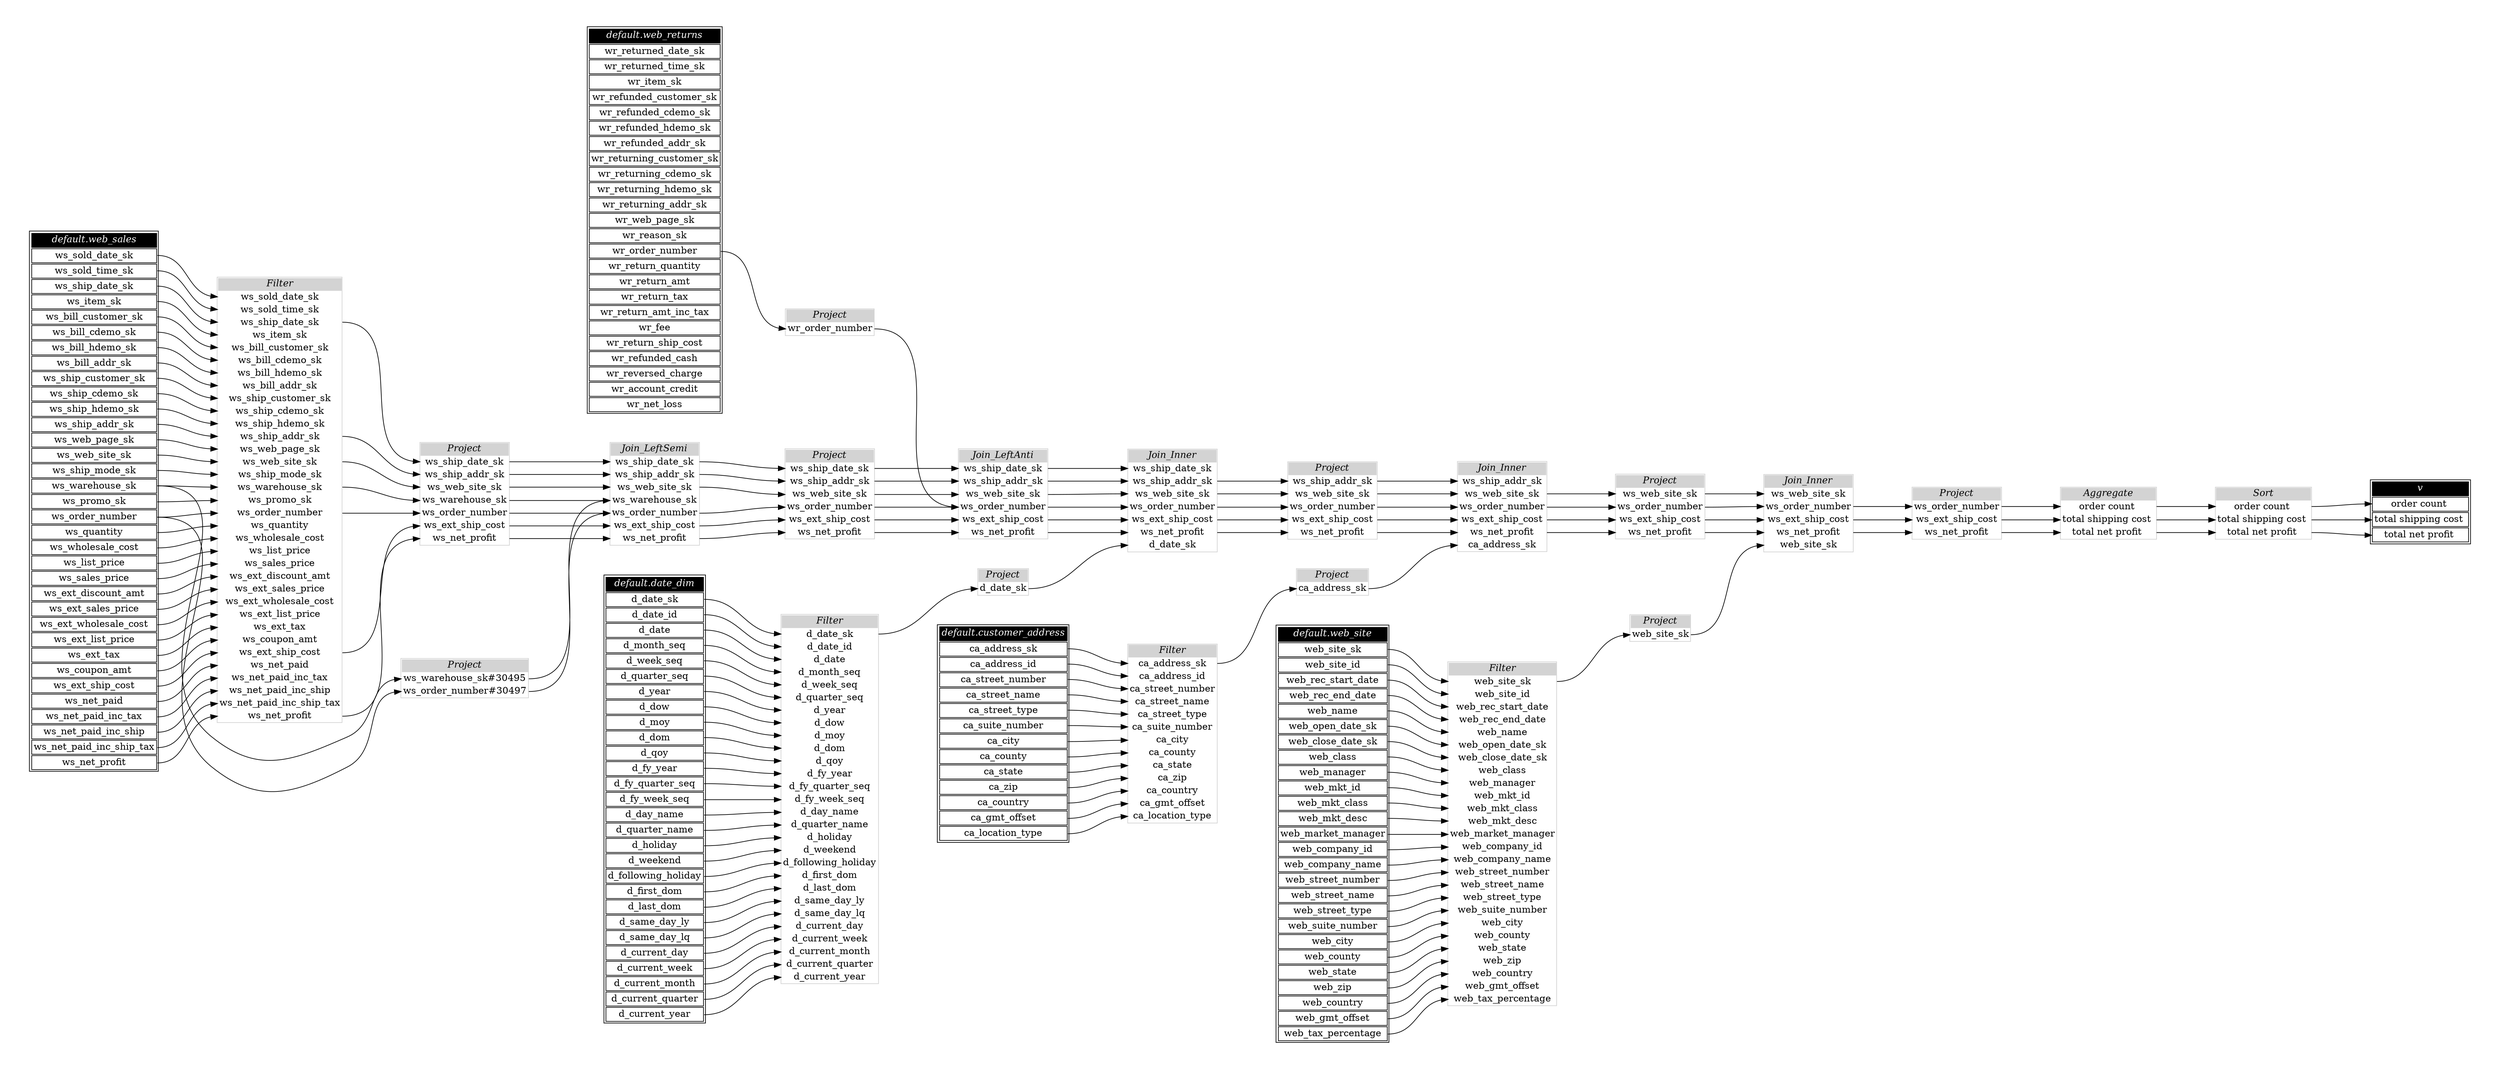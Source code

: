 // Automatically generated by TPCDSFlowTestSuite


digraph {
  graph [pad="0.5" nodesep="0.5" ranksep="1" fontname="Helvetica" rankdir=LR];
  node [shape=plaintext]

  
"Aggregate_737edda" [label=<
<table color="lightgray" border="1" cellborder="0" cellspacing="0">
  <tr><td bgcolor="lightgray" port="nodeName"><i>Aggregate</i></td></tr>
  <tr><td port="0">order count </td></tr>
<tr><td port="1">total shipping cost </td></tr>
<tr><td port="2">total net profit </td></tr>
</table>>];
     

"Filter_0449969" [label=<
<table color="lightgray" border="1" cellborder="0" cellspacing="0">
  <tr><td bgcolor="lightgray" port="nodeName"><i>Filter</i></td></tr>
  <tr><td port="0">d_date_sk</td></tr>
<tr><td port="1">d_date_id</td></tr>
<tr><td port="2">d_date</td></tr>
<tr><td port="3">d_month_seq</td></tr>
<tr><td port="4">d_week_seq</td></tr>
<tr><td port="5">d_quarter_seq</td></tr>
<tr><td port="6">d_year</td></tr>
<tr><td port="7">d_dow</td></tr>
<tr><td port="8">d_moy</td></tr>
<tr><td port="9">d_dom</td></tr>
<tr><td port="10">d_qoy</td></tr>
<tr><td port="11">d_fy_year</td></tr>
<tr><td port="12">d_fy_quarter_seq</td></tr>
<tr><td port="13">d_fy_week_seq</td></tr>
<tr><td port="14">d_day_name</td></tr>
<tr><td port="15">d_quarter_name</td></tr>
<tr><td port="16">d_holiday</td></tr>
<tr><td port="17">d_weekend</td></tr>
<tr><td port="18">d_following_holiday</td></tr>
<tr><td port="19">d_first_dom</td></tr>
<tr><td port="20">d_last_dom</td></tr>
<tr><td port="21">d_same_day_ly</td></tr>
<tr><td port="22">d_same_day_lq</td></tr>
<tr><td port="23">d_current_day</td></tr>
<tr><td port="24">d_current_week</td></tr>
<tr><td port="25">d_current_month</td></tr>
<tr><td port="26">d_current_quarter</td></tr>
<tr><td port="27">d_current_year</td></tr>
</table>>];
     

"Filter_47fe2cb" [label=<
<table color="lightgray" border="1" cellborder="0" cellspacing="0">
  <tr><td bgcolor="lightgray" port="nodeName"><i>Filter</i></td></tr>
  <tr><td port="0">ca_address_sk</td></tr>
<tr><td port="1">ca_address_id</td></tr>
<tr><td port="2">ca_street_number</td></tr>
<tr><td port="3">ca_street_name</td></tr>
<tr><td port="4">ca_street_type</td></tr>
<tr><td port="5">ca_suite_number</td></tr>
<tr><td port="6">ca_city</td></tr>
<tr><td port="7">ca_county</td></tr>
<tr><td port="8">ca_state</td></tr>
<tr><td port="9">ca_zip</td></tr>
<tr><td port="10">ca_country</td></tr>
<tr><td port="11">ca_gmt_offset</td></tr>
<tr><td port="12">ca_location_type</td></tr>
</table>>];
     

"Filter_b1f68f3" [label=<
<table color="lightgray" border="1" cellborder="0" cellspacing="0">
  <tr><td bgcolor="lightgray" port="nodeName"><i>Filter</i></td></tr>
  <tr><td port="0">ws_sold_date_sk</td></tr>
<tr><td port="1">ws_sold_time_sk</td></tr>
<tr><td port="2">ws_ship_date_sk</td></tr>
<tr><td port="3">ws_item_sk</td></tr>
<tr><td port="4">ws_bill_customer_sk</td></tr>
<tr><td port="5">ws_bill_cdemo_sk</td></tr>
<tr><td port="6">ws_bill_hdemo_sk</td></tr>
<tr><td port="7">ws_bill_addr_sk</td></tr>
<tr><td port="8">ws_ship_customer_sk</td></tr>
<tr><td port="9">ws_ship_cdemo_sk</td></tr>
<tr><td port="10">ws_ship_hdemo_sk</td></tr>
<tr><td port="11">ws_ship_addr_sk</td></tr>
<tr><td port="12">ws_web_page_sk</td></tr>
<tr><td port="13">ws_web_site_sk</td></tr>
<tr><td port="14">ws_ship_mode_sk</td></tr>
<tr><td port="15">ws_warehouse_sk</td></tr>
<tr><td port="16">ws_promo_sk</td></tr>
<tr><td port="17">ws_order_number</td></tr>
<tr><td port="18">ws_quantity</td></tr>
<tr><td port="19">ws_wholesale_cost</td></tr>
<tr><td port="20">ws_list_price</td></tr>
<tr><td port="21">ws_sales_price</td></tr>
<tr><td port="22">ws_ext_discount_amt</td></tr>
<tr><td port="23">ws_ext_sales_price</td></tr>
<tr><td port="24">ws_ext_wholesale_cost</td></tr>
<tr><td port="25">ws_ext_list_price</td></tr>
<tr><td port="26">ws_ext_tax</td></tr>
<tr><td port="27">ws_coupon_amt</td></tr>
<tr><td port="28">ws_ext_ship_cost</td></tr>
<tr><td port="29">ws_net_paid</td></tr>
<tr><td port="30">ws_net_paid_inc_tax</td></tr>
<tr><td port="31">ws_net_paid_inc_ship</td></tr>
<tr><td port="32">ws_net_paid_inc_ship_tax</td></tr>
<tr><td port="33">ws_net_profit</td></tr>
</table>>];
     

"Filter_ef8fd68" [label=<
<table color="lightgray" border="1" cellborder="0" cellspacing="0">
  <tr><td bgcolor="lightgray" port="nodeName"><i>Filter</i></td></tr>
  <tr><td port="0">web_site_sk</td></tr>
<tr><td port="1">web_site_id</td></tr>
<tr><td port="2">web_rec_start_date</td></tr>
<tr><td port="3">web_rec_end_date</td></tr>
<tr><td port="4">web_name</td></tr>
<tr><td port="5">web_open_date_sk</td></tr>
<tr><td port="6">web_close_date_sk</td></tr>
<tr><td port="7">web_class</td></tr>
<tr><td port="8">web_manager</td></tr>
<tr><td port="9">web_mkt_id</td></tr>
<tr><td port="10">web_mkt_class</td></tr>
<tr><td port="11">web_mkt_desc</td></tr>
<tr><td port="12">web_market_manager</td></tr>
<tr><td port="13">web_company_id</td></tr>
<tr><td port="14">web_company_name</td></tr>
<tr><td port="15">web_street_number</td></tr>
<tr><td port="16">web_street_name</td></tr>
<tr><td port="17">web_street_type</td></tr>
<tr><td port="18">web_suite_number</td></tr>
<tr><td port="19">web_city</td></tr>
<tr><td port="20">web_county</td></tr>
<tr><td port="21">web_state</td></tr>
<tr><td port="22">web_zip</td></tr>
<tr><td port="23">web_country</td></tr>
<tr><td port="24">web_gmt_offset</td></tr>
<tr><td port="25">web_tax_percentage</td></tr>
</table>>];
     

"Join_Inner_21f6013" [label=<
<table color="lightgray" border="1" cellborder="0" cellspacing="0">
  <tr><td bgcolor="lightgray" port="nodeName"><i>Join_Inner</i></td></tr>
  <tr><td port="0">ws_ship_addr_sk</td></tr>
<tr><td port="1">ws_web_site_sk</td></tr>
<tr><td port="2">ws_order_number</td></tr>
<tr><td port="3">ws_ext_ship_cost</td></tr>
<tr><td port="4">ws_net_profit</td></tr>
<tr><td port="5">ca_address_sk</td></tr>
</table>>];
     

"Join_Inner_3368eac" [label=<
<table color="lightgray" border="1" cellborder="0" cellspacing="0">
  <tr><td bgcolor="lightgray" port="nodeName"><i>Join_Inner</i></td></tr>
  <tr><td port="0">ws_ship_date_sk</td></tr>
<tr><td port="1">ws_ship_addr_sk</td></tr>
<tr><td port="2">ws_web_site_sk</td></tr>
<tr><td port="3">ws_order_number</td></tr>
<tr><td port="4">ws_ext_ship_cost</td></tr>
<tr><td port="5">ws_net_profit</td></tr>
<tr><td port="6">d_date_sk</td></tr>
</table>>];
     

"Join_Inner_548ef70" [label=<
<table color="lightgray" border="1" cellborder="0" cellspacing="0">
  <tr><td bgcolor="lightgray" port="nodeName"><i>Join_Inner</i></td></tr>
  <tr><td port="0">ws_web_site_sk</td></tr>
<tr><td port="1">ws_order_number</td></tr>
<tr><td port="2">ws_ext_ship_cost</td></tr>
<tr><td port="3">ws_net_profit</td></tr>
<tr><td port="4">web_site_sk</td></tr>
</table>>];
     

"Join_LeftAnti_734d186" [label=<
<table color="lightgray" border="1" cellborder="0" cellspacing="0">
  <tr><td bgcolor="lightgray" port="nodeName"><i>Join_LeftAnti</i></td></tr>
  <tr><td port="0">ws_ship_date_sk</td></tr>
<tr><td port="1">ws_ship_addr_sk</td></tr>
<tr><td port="2">ws_web_site_sk</td></tr>
<tr><td port="3">ws_order_number</td></tr>
<tr><td port="4">ws_ext_ship_cost</td></tr>
<tr><td port="5">ws_net_profit</td></tr>
</table>>];
     

"Join_LeftSemi_a3b9c2b" [label=<
<table color="lightgray" border="1" cellborder="0" cellspacing="0">
  <tr><td bgcolor="lightgray" port="nodeName"><i>Join_LeftSemi</i></td></tr>
  <tr><td port="0">ws_ship_date_sk</td></tr>
<tr><td port="1">ws_ship_addr_sk</td></tr>
<tr><td port="2">ws_web_site_sk</td></tr>
<tr><td port="3">ws_warehouse_sk</td></tr>
<tr><td port="4">ws_order_number</td></tr>
<tr><td port="5">ws_ext_ship_cost</td></tr>
<tr><td port="6">ws_net_profit</td></tr>
</table>>];
     

"Project_1a2ad7e" [label=<
<table color="lightgray" border="1" cellborder="0" cellspacing="0">
  <tr><td bgcolor="lightgray" port="nodeName"><i>Project</i></td></tr>
  <tr><td port="0">ws_order_number</td></tr>
<tr><td port="1">ws_ext_ship_cost</td></tr>
<tr><td port="2">ws_net_profit</td></tr>
</table>>];
     

"Project_24406ef" [label=<
<table color="lightgray" border="1" cellborder="0" cellspacing="0">
  <tr><td bgcolor="lightgray" port="nodeName"><i>Project</i></td></tr>
  <tr><td port="0">wr_order_number</td></tr>
</table>>];
     

"Project_5444586" [label=<
<table color="lightgray" border="1" cellborder="0" cellspacing="0">
  <tr><td bgcolor="lightgray" port="nodeName"><i>Project</i></td></tr>
  <tr><td port="0">ws_web_site_sk</td></tr>
<tr><td port="1">ws_order_number</td></tr>
<tr><td port="2">ws_ext_ship_cost</td></tr>
<tr><td port="3">ws_net_profit</td></tr>
</table>>];
     

"Project_968b8a4" [label=<
<table color="lightgray" border="1" cellborder="0" cellspacing="0">
  <tr><td bgcolor="lightgray" port="nodeName"><i>Project</i></td></tr>
  <tr><td port="0">d_date_sk</td></tr>
</table>>];
     

"Project_9c0c916" [label=<
<table color="lightgray" border="1" cellborder="0" cellspacing="0">
  <tr><td bgcolor="lightgray" port="nodeName"><i>Project</i></td></tr>
  <tr><td port="0">ws_warehouse_sk#30495</td></tr>
<tr><td port="1">ws_order_number#30497</td></tr>
</table>>];
     

"Project_a410b3b" [label=<
<table color="lightgray" border="1" cellborder="0" cellspacing="0">
  <tr><td bgcolor="lightgray" port="nodeName"><i>Project</i></td></tr>
  <tr><td port="0">ws_ship_date_sk</td></tr>
<tr><td port="1">ws_ship_addr_sk</td></tr>
<tr><td port="2">ws_web_site_sk</td></tr>
<tr><td port="3">ws_order_number</td></tr>
<tr><td port="4">ws_ext_ship_cost</td></tr>
<tr><td port="5">ws_net_profit</td></tr>
</table>>];
     

"Project_cb6af01" [label=<
<table color="lightgray" border="1" cellborder="0" cellspacing="0">
  <tr><td bgcolor="lightgray" port="nodeName"><i>Project</i></td></tr>
  <tr><td port="0">web_site_sk</td></tr>
</table>>];
     

"Project_d23c02d" [label=<
<table color="lightgray" border="1" cellborder="0" cellspacing="0">
  <tr><td bgcolor="lightgray" port="nodeName"><i>Project</i></td></tr>
  <tr><td port="0">ws_ship_addr_sk</td></tr>
<tr><td port="1">ws_web_site_sk</td></tr>
<tr><td port="2">ws_order_number</td></tr>
<tr><td port="3">ws_ext_ship_cost</td></tr>
<tr><td port="4">ws_net_profit</td></tr>
</table>>];
     

"Project_ea14044" [label=<
<table color="lightgray" border="1" cellborder="0" cellspacing="0">
  <tr><td bgcolor="lightgray" port="nodeName"><i>Project</i></td></tr>
  <tr><td port="0">ca_address_sk</td></tr>
</table>>];
     

"Project_f7e9bf8" [label=<
<table color="lightgray" border="1" cellborder="0" cellspacing="0">
  <tr><td bgcolor="lightgray" port="nodeName"><i>Project</i></td></tr>
  <tr><td port="0">ws_ship_date_sk</td></tr>
<tr><td port="1">ws_ship_addr_sk</td></tr>
<tr><td port="2">ws_web_site_sk</td></tr>
<tr><td port="3">ws_warehouse_sk</td></tr>
<tr><td port="4">ws_order_number</td></tr>
<tr><td port="5">ws_ext_ship_cost</td></tr>
<tr><td port="6">ws_net_profit</td></tr>
</table>>];
     

"Sort_cd1dcaf" [label=<
<table color="lightgray" border="1" cellborder="0" cellspacing="0">
  <tr><td bgcolor="lightgray" port="nodeName"><i>Sort</i></td></tr>
  <tr><td port="0">order count </td></tr>
<tr><td port="1">total shipping cost </td></tr>
<tr><td port="2">total net profit </td></tr>
</table>>];
     

"default.customer_address" [color="black" label=<
<table>
  <tr><td bgcolor="black" port="nodeName"><i><font color="white">default.customer_address</font></i></td></tr>
  <tr><td port="0">ca_address_sk</td></tr>
<tr><td port="1">ca_address_id</td></tr>
<tr><td port="2">ca_street_number</td></tr>
<tr><td port="3">ca_street_name</td></tr>
<tr><td port="4">ca_street_type</td></tr>
<tr><td port="5">ca_suite_number</td></tr>
<tr><td port="6">ca_city</td></tr>
<tr><td port="7">ca_county</td></tr>
<tr><td port="8">ca_state</td></tr>
<tr><td port="9">ca_zip</td></tr>
<tr><td port="10">ca_country</td></tr>
<tr><td port="11">ca_gmt_offset</td></tr>
<tr><td port="12">ca_location_type</td></tr>
</table>>];
     

"default.date_dim" [color="black" label=<
<table>
  <tr><td bgcolor="black" port="nodeName"><i><font color="white">default.date_dim</font></i></td></tr>
  <tr><td port="0">d_date_sk</td></tr>
<tr><td port="1">d_date_id</td></tr>
<tr><td port="2">d_date</td></tr>
<tr><td port="3">d_month_seq</td></tr>
<tr><td port="4">d_week_seq</td></tr>
<tr><td port="5">d_quarter_seq</td></tr>
<tr><td port="6">d_year</td></tr>
<tr><td port="7">d_dow</td></tr>
<tr><td port="8">d_moy</td></tr>
<tr><td port="9">d_dom</td></tr>
<tr><td port="10">d_qoy</td></tr>
<tr><td port="11">d_fy_year</td></tr>
<tr><td port="12">d_fy_quarter_seq</td></tr>
<tr><td port="13">d_fy_week_seq</td></tr>
<tr><td port="14">d_day_name</td></tr>
<tr><td port="15">d_quarter_name</td></tr>
<tr><td port="16">d_holiday</td></tr>
<tr><td port="17">d_weekend</td></tr>
<tr><td port="18">d_following_holiday</td></tr>
<tr><td port="19">d_first_dom</td></tr>
<tr><td port="20">d_last_dom</td></tr>
<tr><td port="21">d_same_day_ly</td></tr>
<tr><td port="22">d_same_day_lq</td></tr>
<tr><td port="23">d_current_day</td></tr>
<tr><td port="24">d_current_week</td></tr>
<tr><td port="25">d_current_month</td></tr>
<tr><td port="26">d_current_quarter</td></tr>
<tr><td port="27">d_current_year</td></tr>
</table>>];
     

"default.web_returns" [color="black" label=<
<table>
  <tr><td bgcolor="black" port="nodeName"><i><font color="white">default.web_returns</font></i></td></tr>
  <tr><td port="0">wr_returned_date_sk</td></tr>
<tr><td port="1">wr_returned_time_sk</td></tr>
<tr><td port="2">wr_item_sk</td></tr>
<tr><td port="3">wr_refunded_customer_sk</td></tr>
<tr><td port="4">wr_refunded_cdemo_sk</td></tr>
<tr><td port="5">wr_refunded_hdemo_sk</td></tr>
<tr><td port="6">wr_refunded_addr_sk</td></tr>
<tr><td port="7">wr_returning_customer_sk</td></tr>
<tr><td port="8">wr_returning_cdemo_sk</td></tr>
<tr><td port="9">wr_returning_hdemo_sk</td></tr>
<tr><td port="10">wr_returning_addr_sk</td></tr>
<tr><td port="11">wr_web_page_sk</td></tr>
<tr><td port="12">wr_reason_sk</td></tr>
<tr><td port="13">wr_order_number</td></tr>
<tr><td port="14">wr_return_quantity</td></tr>
<tr><td port="15">wr_return_amt</td></tr>
<tr><td port="16">wr_return_tax</td></tr>
<tr><td port="17">wr_return_amt_inc_tax</td></tr>
<tr><td port="18">wr_fee</td></tr>
<tr><td port="19">wr_return_ship_cost</td></tr>
<tr><td port="20">wr_refunded_cash</td></tr>
<tr><td port="21">wr_reversed_charge</td></tr>
<tr><td port="22">wr_account_credit</td></tr>
<tr><td port="23">wr_net_loss</td></tr>
</table>>];
     

"default.web_sales" [color="black" label=<
<table>
  <tr><td bgcolor="black" port="nodeName"><i><font color="white">default.web_sales</font></i></td></tr>
  <tr><td port="0">ws_sold_date_sk</td></tr>
<tr><td port="1">ws_sold_time_sk</td></tr>
<tr><td port="2">ws_ship_date_sk</td></tr>
<tr><td port="3">ws_item_sk</td></tr>
<tr><td port="4">ws_bill_customer_sk</td></tr>
<tr><td port="5">ws_bill_cdemo_sk</td></tr>
<tr><td port="6">ws_bill_hdemo_sk</td></tr>
<tr><td port="7">ws_bill_addr_sk</td></tr>
<tr><td port="8">ws_ship_customer_sk</td></tr>
<tr><td port="9">ws_ship_cdemo_sk</td></tr>
<tr><td port="10">ws_ship_hdemo_sk</td></tr>
<tr><td port="11">ws_ship_addr_sk</td></tr>
<tr><td port="12">ws_web_page_sk</td></tr>
<tr><td port="13">ws_web_site_sk</td></tr>
<tr><td port="14">ws_ship_mode_sk</td></tr>
<tr><td port="15">ws_warehouse_sk</td></tr>
<tr><td port="16">ws_promo_sk</td></tr>
<tr><td port="17">ws_order_number</td></tr>
<tr><td port="18">ws_quantity</td></tr>
<tr><td port="19">ws_wholesale_cost</td></tr>
<tr><td port="20">ws_list_price</td></tr>
<tr><td port="21">ws_sales_price</td></tr>
<tr><td port="22">ws_ext_discount_amt</td></tr>
<tr><td port="23">ws_ext_sales_price</td></tr>
<tr><td port="24">ws_ext_wholesale_cost</td></tr>
<tr><td port="25">ws_ext_list_price</td></tr>
<tr><td port="26">ws_ext_tax</td></tr>
<tr><td port="27">ws_coupon_amt</td></tr>
<tr><td port="28">ws_ext_ship_cost</td></tr>
<tr><td port="29">ws_net_paid</td></tr>
<tr><td port="30">ws_net_paid_inc_tax</td></tr>
<tr><td port="31">ws_net_paid_inc_ship</td></tr>
<tr><td port="32">ws_net_paid_inc_ship_tax</td></tr>
<tr><td port="33">ws_net_profit</td></tr>
</table>>];
     

"default.web_site" [color="black" label=<
<table>
  <tr><td bgcolor="black" port="nodeName"><i><font color="white">default.web_site</font></i></td></tr>
  <tr><td port="0">web_site_sk</td></tr>
<tr><td port="1">web_site_id</td></tr>
<tr><td port="2">web_rec_start_date</td></tr>
<tr><td port="3">web_rec_end_date</td></tr>
<tr><td port="4">web_name</td></tr>
<tr><td port="5">web_open_date_sk</td></tr>
<tr><td port="6">web_close_date_sk</td></tr>
<tr><td port="7">web_class</td></tr>
<tr><td port="8">web_manager</td></tr>
<tr><td port="9">web_mkt_id</td></tr>
<tr><td port="10">web_mkt_class</td></tr>
<tr><td port="11">web_mkt_desc</td></tr>
<tr><td port="12">web_market_manager</td></tr>
<tr><td port="13">web_company_id</td></tr>
<tr><td port="14">web_company_name</td></tr>
<tr><td port="15">web_street_number</td></tr>
<tr><td port="16">web_street_name</td></tr>
<tr><td port="17">web_street_type</td></tr>
<tr><td port="18">web_suite_number</td></tr>
<tr><td port="19">web_city</td></tr>
<tr><td port="20">web_county</td></tr>
<tr><td port="21">web_state</td></tr>
<tr><td port="22">web_zip</td></tr>
<tr><td port="23">web_country</td></tr>
<tr><td port="24">web_gmt_offset</td></tr>
<tr><td port="25">web_tax_percentage</td></tr>
</table>>];
     

"v" [color="black" label=<
<table>
  <tr><td bgcolor="black" port="nodeName"><i><font color="white">v</font></i></td></tr>
  <tr><td port="0">order count </td></tr>
<tr><td port="1">total shipping cost </td></tr>
<tr><td port="2">total net profit </td></tr>
</table>>];
     
  "Aggregate_737edda":0 -> "Sort_cd1dcaf":0;
"Aggregate_737edda":1 -> "Sort_cd1dcaf":1;
"Aggregate_737edda":2 -> "Sort_cd1dcaf":2;
"Filter_0449969":0 -> "Project_968b8a4":0;
"Filter_47fe2cb":0 -> "Project_ea14044":0;
"Filter_b1f68f3":11 -> "Project_f7e9bf8":1;
"Filter_b1f68f3":13 -> "Project_f7e9bf8":2;
"Filter_b1f68f3":15 -> "Project_f7e9bf8":3;
"Filter_b1f68f3":17 -> "Project_f7e9bf8":4;
"Filter_b1f68f3":2 -> "Project_f7e9bf8":0;
"Filter_b1f68f3":28 -> "Project_f7e9bf8":5;
"Filter_b1f68f3":33 -> "Project_f7e9bf8":6;
"Filter_ef8fd68":0 -> "Project_cb6af01":0;
"Join_Inner_21f6013":1 -> "Project_5444586":0;
"Join_Inner_21f6013":2 -> "Project_5444586":1;
"Join_Inner_21f6013":3 -> "Project_5444586":2;
"Join_Inner_21f6013":4 -> "Project_5444586":3;
"Join_Inner_3368eac":1 -> "Project_d23c02d":0;
"Join_Inner_3368eac":2 -> "Project_d23c02d":1;
"Join_Inner_3368eac":3 -> "Project_d23c02d":2;
"Join_Inner_3368eac":4 -> "Project_d23c02d":3;
"Join_Inner_3368eac":5 -> "Project_d23c02d":4;
"Join_Inner_548ef70":1 -> "Project_1a2ad7e":0;
"Join_Inner_548ef70":2 -> "Project_1a2ad7e":1;
"Join_Inner_548ef70":3 -> "Project_1a2ad7e":2;
"Join_LeftAnti_734d186":0 -> "Join_Inner_3368eac":0;
"Join_LeftAnti_734d186":1 -> "Join_Inner_3368eac":1;
"Join_LeftAnti_734d186":2 -> "Join_Inner_3368eac":2;
"Join_LeftAnti_734d186":3 -> "Join_Inner_3368eac":3;
"Join_LeftAnti_734d186":4 -> "Join_Inner_3368eac":4;
"Join_LeftAnti_734d186":5 -> "Join_Inner_3368eac":5;
"Join_LeftSemi_a3b9c2b":0 -> "Project_a410b3b":0;
"Join_LeftSemi_a3b9c2b":1 -> "Project_a410b3b":1;
"Join_LeftSemi_a3b9c2b":2 -> "Project_a410b3b":2;
"Join_LeftSemi_a3b9c2b":4 -> "Project_a410b3b":3;
"Join_LeftSemi_a3b9c2b":5 -> "Project_a410b3b":4;
"Join_LeftSemi_a3b9c2b":6 -> "Project_a410b3b":5;
"Project_1a2ad7e":0 -> "Aggregate_737edda":0;
"Project_1a2ad7e":1 -> "Aggregate_737edda":1;
"Project_1a2ad7e":2 -> "Aggregate_737edda":2;
"Project_24406ef":0 -> "Join_LeftAnti_734d186":3;
"Project_5444586":0 -> "Join_Inner_548ef70":0;
"Project_5444586":1 -> "Join_Inner_548ef70":1;
"Project_5444586":2 -> "Join_Inner_548ef70":2;
"Project_5444586":3 -> "Join_Inner_548ef70":3;
"Project_968b8a4":0 -> "Join_Inner_3368eac":6;
"Project_9c0c916":0 -> "Join_LeftSemi_a3b9c2b":3;
"Project_9c0c916":1 -> "Join_LeftSemi_a3b9c2b":4;
"Project_a410b3b":0 -> "Join_LeftAnti_734d186":0;
"Project_a410b3b":1 -> "Join_LeftAnti_734d186":1;
"Project_a410b3b":2 -> "Join_LeftAnti_734d186":2;
"Project_a410b3b":3 -> "Join_LeftAnti_734d186":3;
"Project_a410b3b":4 -> "Join_LeftAnti_734d186":4;
"Project_a410b3b":5 -> "Join_LeftAnti_734d186":5;
"Project_cb6af01":0 -> "Join_Inner_548ef70":4;
"Project_d23c02d":0 -> "Join_Inner_21f6013":0;
"Project_d23c02d":1 -> "Join_Inner_21f6013":1;
"Project_d23c02d":2 -> "Join_Inner_21f6013":2;
"Project_d23c02d":3 -> "Join_Inner_21f6013":3;
"Project_d23c02d":4 -> "Join_Inner_21f6013":4;
"Project_ea14044":0 -> "Join_Inner_21f6013":5;
"Project_f7e9bf8":0 -> "Join_LeftSemi_a3b9c2b":0;
"Project_f7e9bf8":1 -> "Join_LeftSemi_a3b9c2b":1;
"Project_f7e9bf8":2 -> "Join_LeftSemi_a3b9c2b":2;
"Project_f7e9bf8":3 -> "Join_LeftSemi_a3b9c2b":3;
"Project_f7e9bf8":4 -> "Join_LeftSemi_a3b9c2b":4;
"Project_f7e9bf8":5 -> "Join_LeftSemi_a3b9c2b":5;
"Project_f7e9bf8":6 -> "Join_LeftSemi_a3b9c2b":6;
"Sort_cd1dcaf":0 -> "v":0;
"Sort_cd1dcaf":1 -> "v":1;
"Sort_cd1dcaf":2 -> "v":2;
"default.customer_address":0 -> "Filter_47fe2cb":0;
"default.customer_address":1 -> "Filter_47fe2cb":1;
"default.customer_address":10 -> "Filter_47fe2cb":10;
"default.customer_address":11 -> "Filter_47fe2cb":11;
"default.customer_address":12 -> "Filter_47fe2cb":12;
"default.customer_address":2 -> "Filter_47fe2cb":2;
"default.customer_address":3 -> "Filter_47fe2cb":3;
"default.customer_address":4 -> "Filter_47fe2cb":4;
"default.customer_address":5 -> "Filter_47fe2cb":5;
"default.customer_address":6 -> "Filter_47fe2cb":6;
"default.customer_address":7 -> "Filter_47fe2cb":7;
"default.customer_address":8 -> "Filter_47fe2cb":8;
"default.customer_address":9 -> "Filter_47fe2cb":9;
"default.date_dim":0 -> "Filter_0449969":0;
"default.date_dim":1 -> "Filter_0449969":1;
"default.date_dim":10 -> "Filter_0449969":10;
"default.date_dim":11 -> "Filter_0449969":11;
"default.date_dim":12 -> "Filter_0449969":12;
"default.date_dim":13 -> "Filter_0449969":13;
"default.date_dim":14 -> "Filter_0449969":14;
"default.date_dim":15 -> "Filter_0449969":15;
"default.date_dim":16 -> "Filter_0449969":16;
"default.date_dim":17 -> "Filter_0449969":17;
"default.date_dim":18 -> "Filter_0449969":18;
"default.date_dim":19 -> "Filter_0449969":19;
"default.date_dim":2 -> "Filter_0449969":2;
"default.date_dim":20 -> "Filter_0449969":20;
"default.date_dim":21 -> "Filter_0449969":21;
"default.date_dim":22 -> "Filter_0449969":22;
"default.date_dim":23 -> "Filter_0449969":23;
"default.date_dim":24 -> "Filter_0449969":24;
"default.date_dim":25 -> "Filter_0449969":25;
"default.date_dim":26 -> "Filter_0449969":26;
"default.date_dim":27 -> "Filter_0449969":27;
"default.date_dim":3 -> "Filter_0449969":3;
"default.date_dim":4 -> "Filter_0449969":4;
"default.date_dim":5 -> "Filter_0449969":5;
"default.date_dim":6 -> "Filter_0449969":6;
"default.date_dim":7 -> "Filter_0449969":7;
"default.date_dim":8 -> "Filter_0449969":8;
"default.date_dim":9 -> "Filter_0449969":9;
"default.web_returns":13 -> "Project_24406ef":0;
"default.web_sales":0 -> "Filter_b1f68f3":0;
"default.web_sales":1 -> "Filter_b1f68f3":1;
"default.web_sales":10 -> "Filter_b1f68f3":10;
"default.web_sales":11 -> "Filter_b1f68f3":11;
"default.web_sales":12 -> "Filter_b1f68f3":12;
"default.web_sales":13 -> "Filter_b1f68f3":13;
"default.web_sales":14 -> "Filter_b1f68f3":14;
"default.web_sales":15 -> "Filter_b1f68f3":15;
"default.web_sales":15 -> "Project_9c0c916":0;
"default.web_sales":16 -> "Filter_b1f68f3":16;
"default.web_sales":17 -> "Filter_b1f68f3":17;
"default.web_sales":17 -> "Project_9c0c916":1;
"default.web_sales":18 -> "Filter_b1f68f3":18;
"default.web_sales":19 -> "Filter_b1f68f3":19;
"default.web_sales":2 -> "Filter_b1f68f3":2;
"default.web_sales":20 -> "Filter_b1f68f3":20;
"default.web_sales":21 -> "Filter_b1f68f3":21;
"default.web_sales":22 -> "Filter_b1f68f3":22;
"default.web_sales":23 -> "Filter_b1f68f3":23;
"default.web_sales":24 -> "Filter_b1f68f3":24;
"default.web_sales":25 -> "Filter_b1f68f3":25;
"default.web_sales":26 -> "Filter_b1f68f3":26;
"default.web_sales":27 -> "Filter_b1f68f3":27;
"default.web_sales":28 -> "Filter_b1f68f3":28;
"default.web_sales":29 -> "Filter_b1f68f3":29;
"default.web_sales":3 -> "Filter_b1f68f3":3;
"default.web_sales":30 -> "Filter_b1f68f3":30;
"default.web_sales":31 -> "Filter_b1f68f3":31;
"default.web_sales":32 -> "Filter_b1f68f3":32;
"default.web_sales":33 -> "Filter_b1f68f3":33;
"default.web_sales":4 -> "Filter_b1f68f3":4;
"default.web_sales":5 -> "Filter_b1f68f3":5;
"default.web_sales":6 -> "Filter_b1f68f3":6;
"default.web_sales":7 -> "Filter_b1f68f3":7;
"default.web_sales":8 -> "Filter_b1f68f3":8;
"default.web_sales":9 -> "Filter_b1f68f3":9;
"default.web_site":0 -> "Filter_ef8fd68":0;
"default.web_site":1 -> "Filter_ef8fd68":1;
"default.web_site":10 -> "Filter_ef8fd68":10;
"default.web_site":11 -> "Filter_ef8fd68":11;
"default.web_site":12 -> "Filter_ef8fd68":12;
"default.web_site":13 -> "Filter_ef8fd68":13;
"default.web_site":14 -> "Filter_ef8fd68":14;
"default.web_site":15 -> "Filter_ef8fd68":15;
"default.web_site":16 -> "Filter_ef8fd68":16;
"default.web_site":17 -> "Filter_ef8fd68":17;
"default.web_site":18 -> "Filter_ef8fd68":18;
"default.web_site":19 -> "Filter_ef8fd68":19;
"default.web_site":2 -> "Filter_ef8fd68":2;
"default.web_site":20 -> "Filter_ef8fd68":20;
"default.web_site":21 -> "Filter_ef8fd68":21;
"default.web_site":22 -> "Filter_ef8fd68":22;
"default.web_site":23 -> "Filter_ef8fd68":23;
"default.web_site":24 -> "Filter_ef8fd68":24;
"default.web_site":25 -> "Filter_ef8fd68":25;
"default.web_site":3 -> "Filter_ef8fd68":3;
"default.web_site":4 -> "Filter_ef8fd68":4;
"default.web_site":5 -> "Filter_ef8fd68":5;
"default.web_site":6 -> "Filter_ef8fd68":6;
"default.web_site":7 -> "Filter_ef8fd68":7;
"default.web_site":8 -> "Filter_ef8fd68":8;
"default.web_site":9 -> "Filter_ef8fd68":9;
}
       